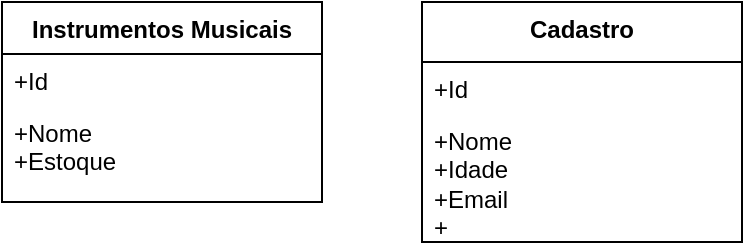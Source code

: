 <mxfile version="24.7.8">
  <diagram name="Página-1" id="LYjs_jxNGw4zzfeVItEr">
    <mxGraphModel dx="1120" dy="434" grid="1" gridSize="10" guides="1" tooltips="1" connect="1" arrows="1" fold="1" page="1" pageScale="1" pageWidth="827" pageHeight="1169" math="0" shadow="0">
      <root>
        <mxCell id="0" />
        <mxCell id="1" parent="0" />
        <mxCell id="TlVm880UFnX5i7kPWiCj-6" value="Instrumentos Musicais" style="swimlane;fontStyle=1;align=center;verticalAlign=top;childLayout=stackLayout;horizontal=1;startSize=26;horizontalStack=0;resizeParent=1;resizeParentMax=0;resizeLast=0;collapsible=1;marginBottom=0;whiteSpace=wrap;html=1;" vertex="1" parent="1">
          <mxGeometry x="140" y="70" width="160" height="100" as="geometry" />
        </mxCell>
        <mxCell id="TlVm880UFnX5i7kPWiCj-7" value="+Id" style="text;strokeColor=none;fillColor=none;align=left;verticalAlign=top;spacingLeft=4;spacingRight=4;overflow=hidden;rotatable=0;points=[[0,0.5],[1,0.5]];portConstraint=eastwest;whiteSpace=wrap;html=1;" vertex="1" parent="TlVm880UFnX5i7kPWiCj-6">
          <mxGeometry y="26" width="160" height="26" as="geometry" />
        </mxCell>
        <mxCell id="TlVm880UFnX5i7kPWiCj-9" value="+Nome&lt;div&gt;+Estoque&lt;/div&gt;&lt;div&gt;&lt;br&gt;&lt;/div&gt;" style="text;strokeColor=none;fillColor=none;align=left;verticalAlign=top;spacingLeft=4;spacingRight=4;overflow=hidden;rotatable=0;points=[[0,0.5],[1,0.5]];portConstraint=eastwest;whiteSpace=wrap;html=1;" vertex="1" parent="TlVm880UFnX5i7kPWiCj-6">
          <mxGeometry y="52" width="160" height="48" as="geometry" />
        </mxCell>
        <mxCell id="TlVm880UFnX5i7kPWiCj-12" value="Cadastro" style="swimlane;fontStyle=1;align=center;verticalAlign=top;childLayout=stackLayout;horizontal=1;startSize=30;horizontalStack=0;resizeParent=1;resizeParentMax=0;resizeLast=0;collapsible=1;marginBottom=0;whiteSpace=wrap;html=1;" vertex="1" parent="1">
          <mxGeometry x="350" y="70" width="160" height="120" as="geometry" />
        </mxCell>
        <mxCell id="TlVm880UFnX5i7kPWiCj-13" value="+Id" style="text;strokeColor=none;fillColor=none;align=left;verticalAlign=top;spacingLeft=4;spacingRight=4;overflow=hidden;rotatable=0;points=[[0,0.5],[1,0.5]];portConstraint=eastwest;whiteSpace=wrap;html=1;" vertex="1" parent="TlVm880UFnX5i7kPWiCj-12">
          <mxGeometry y="30" width="160" height="26" as="geometry" />
        </mxCell>
        <mxCell id="TlVm880UFnX5i7kPWiCj-15" value="&lt;div&gt;&lt;span style=&quot;background-color: initial;&quot;&gt;+Nome&lt;/span&gt;&lt;br&gt;&lt;/div&gt;&lt;div&gt;+Idade&lt;/div&gt;&lt;div&gt;+Email&lt;/div&gt;&lt;div&gt;+&lt;/div&gt;" style="text;strokeColor=none;fillColor=none;align=left;verticalAlign=top;spacingLeft=4;spacingRight=4;overflow=hidden;rotatable=0;points=[[0,0.5],[1,0.5]];portConstraint=eastwest;whiteSpace=wrap;html=1;" vertex="1" parent="TlVm880UFnX5i7kPWiCj-12">
          <mxGeometry y="56" width="160" height="64" as="geometry" />
        </mxCell>
      </root>
    </mxGraphModel>
  </diagram>
</mxfile>
